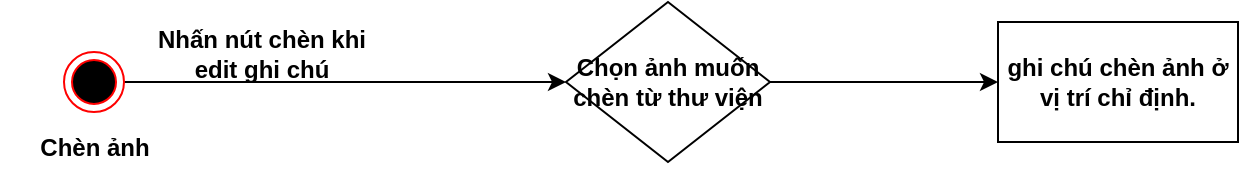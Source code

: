 <mxfile version="14.6.13" type="github">
  <diagram id="wzWLNerfpc3qSXWMV98Z" name="Page-1">
    <mxGraphModel dx="868" dy="801" grid="0" gridSize="10" guides="1" tooltips="1" connect="1" arrows="1" fold="1" page="0" pageScale="1" pageWidth="850" pageHeight="1100" math="0" shadow="0">
      <root>
        <mxCell id="0" />
        <mxCell id="1" parent="0" />
        <mxCell id="2yeL1Ock9NKcmdCJJM63-5" value="" style="edgeStyle=orthogonalEdgeStyle;rounded=0;orthogonalLoop=1;jettySize=auto;html=1;fontStyle=1" edge="1" parent="1" source="2yeL1Ock9NKcmdCJJM63-2" target="2yeL1Ock9NKcmdCJJM63-6">
          <mxGeometry relative="1" as="geometry">
            <mxPoint x="128" y="22" as="targetPoint" />
          </mxGeometry>
        </mxCell>
        <mxCell id="2yeL1Ock9NKcmdCJJM63-2" value="" style="ellipse;html=1;shape=endState;fillColor=#000000;strokeColor=#ff0000;fontStyle=1" vertex="1" parent="1">
          <mxGeometry x="63" y="7" width="30" height="30" as="geometry" />
        </mxCell>
        <mxCell id="2yeL1Ock9NKcmdCJJM63-3" value="&lt;span&gt;Chèn ảnh&lt;/span&gt;" style="text;html=1;strokeColor=none;fillColor=none;align=center;verticalAlign=middle;whiteSpace=wrap;rounded=0;fontStyle=1" vertex="1" parent="1">
          <mxGeometry x="31.5" y="45" width="93" height="20" as="geometry" />
        </mxCell>
        <mxCell id="2yeL1Ock9NKcmdCJJM63-10" value="" style="edgeStyle=orthogonalEdgeStyle;rounded=0;orthogonalLoop=1;jettySize=auto;html=1;" edge="1" parent="1" source="2yeL1Ock9NKcmdCJJM63-6" target="2yeL1Ock9NKcmdCJJM63-9">
          <mxGeometry relative="1" as="geometry" />
        </mxCell>
        <mxCell id="2yeL1Ock9NKcmdCJJM63-6" value="&lt;span&gt;Chọn ảnh muốn chèn từ thư viện&lt;/span&gt;" style="rhombus;whiteSpace=wrap;html=1;fontStyle=1" vertex="1" parent="1">
          <mxGeometry x="314" y="-18" width="102" height="80" as="geometry" />
        </mxCell>
        <mxCell id="2yeL1Ock9NKcmdCJJM63-7" value="Nhấn nút chèn khi edit ghi chú" style="text;html=1;strokeColor=none;fillColor=none;align=center;verticalAlign=middle;whiteSpace=wrap;rounded=0;fontStyle=1" vertex="1" parent="1">
          <mxGeometry x="98" y="-2" width="128" height="20" as="geometry" />
        </mxCell>
        <mxCell id="2yeL1Ock9NKcmdCJJM63-9" value="ghi chú chèn ảnh ở vị trí chỉ định." style="whiteSpace=wrap;html=1;fontStyle=1;" vertex="1" parent="1">
          <mxGeometry x="530" y="-8" width="120" height="60" as="geometry" />
        </mxCell>
      </root>
    </mxGraphModel>
  </diagram>
</mxfile>
